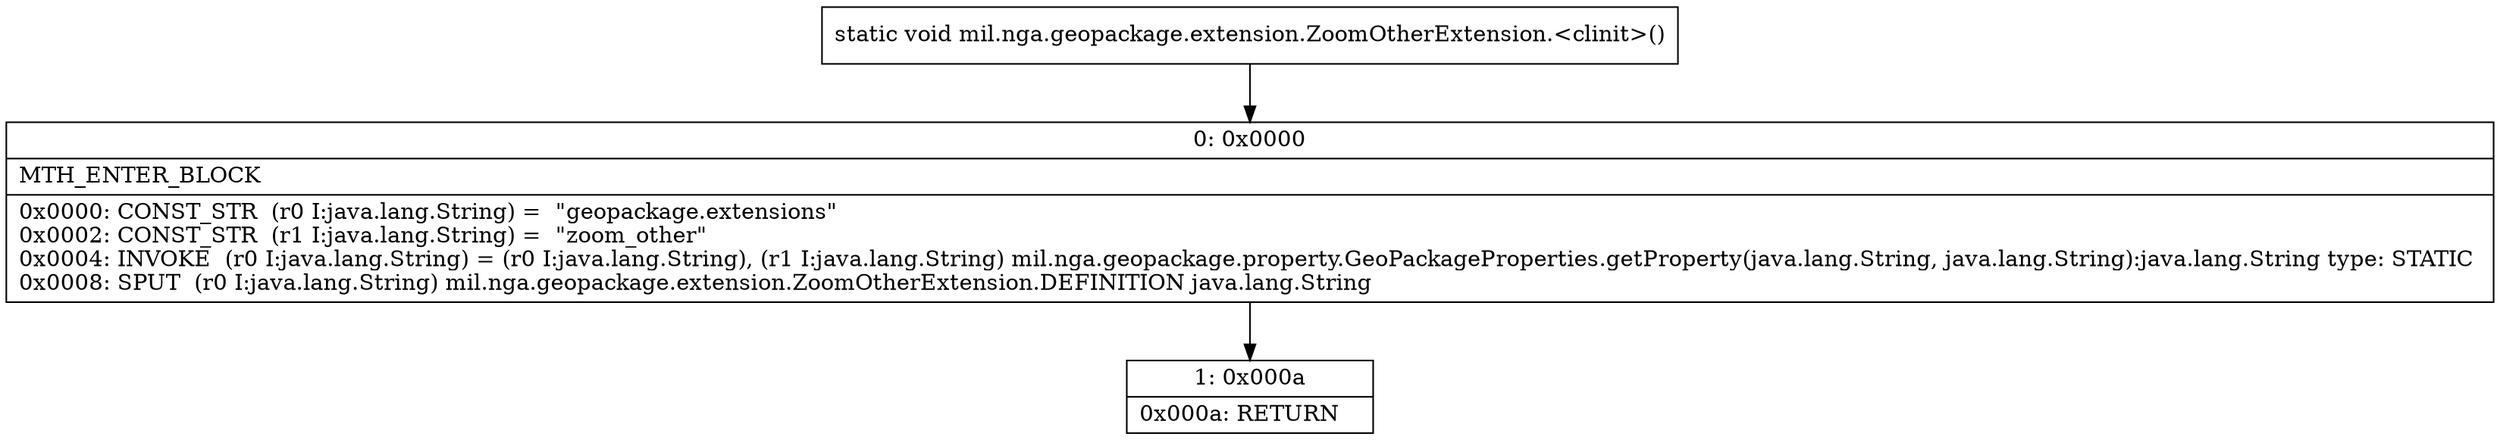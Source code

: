 digraph "CFG formil.nga.geopackage.extension.ZoomOtherExtension.\<clinit\>()V" {
Node_0 [shape=record,label="{0\:\ 0x0000|MTH_ENTER_BLOCK\l|0x0000: CONST_STR  (r0 I:java.lang.String) =  \"geopackage.extensions\" \l0x0002: CONST_STR  (r1 I:java.lang.String) =  \"zoom_other\" \l0x0004: INVOKE  (r0 I:java.lang.String) = (r0 I:java.lang.String), (r1 I:java.lang.String) mil.nga.geopackage.property.GeoPackageProperties.getProperty(java.lang.String, java.lang.String):java.lang.String type: STATIC \l0x0008: SPUT  (r0 I:java.lang.String) mil.nga.geopackage.extension.ZoomOtherExtension.DEFINITION java.lang.String \l}"];
Node_1 [shape=record,label="{1\:\ 0x000a|0x000a: RETURN   \l}"];
MethodNode[shape=record,label="{static void mil.nga.geopackage.extension.ZoomOtherExtension.\<clinit\>() }"];
MethodNode -> Node_0;
Node_0 -> Node_1;
}

